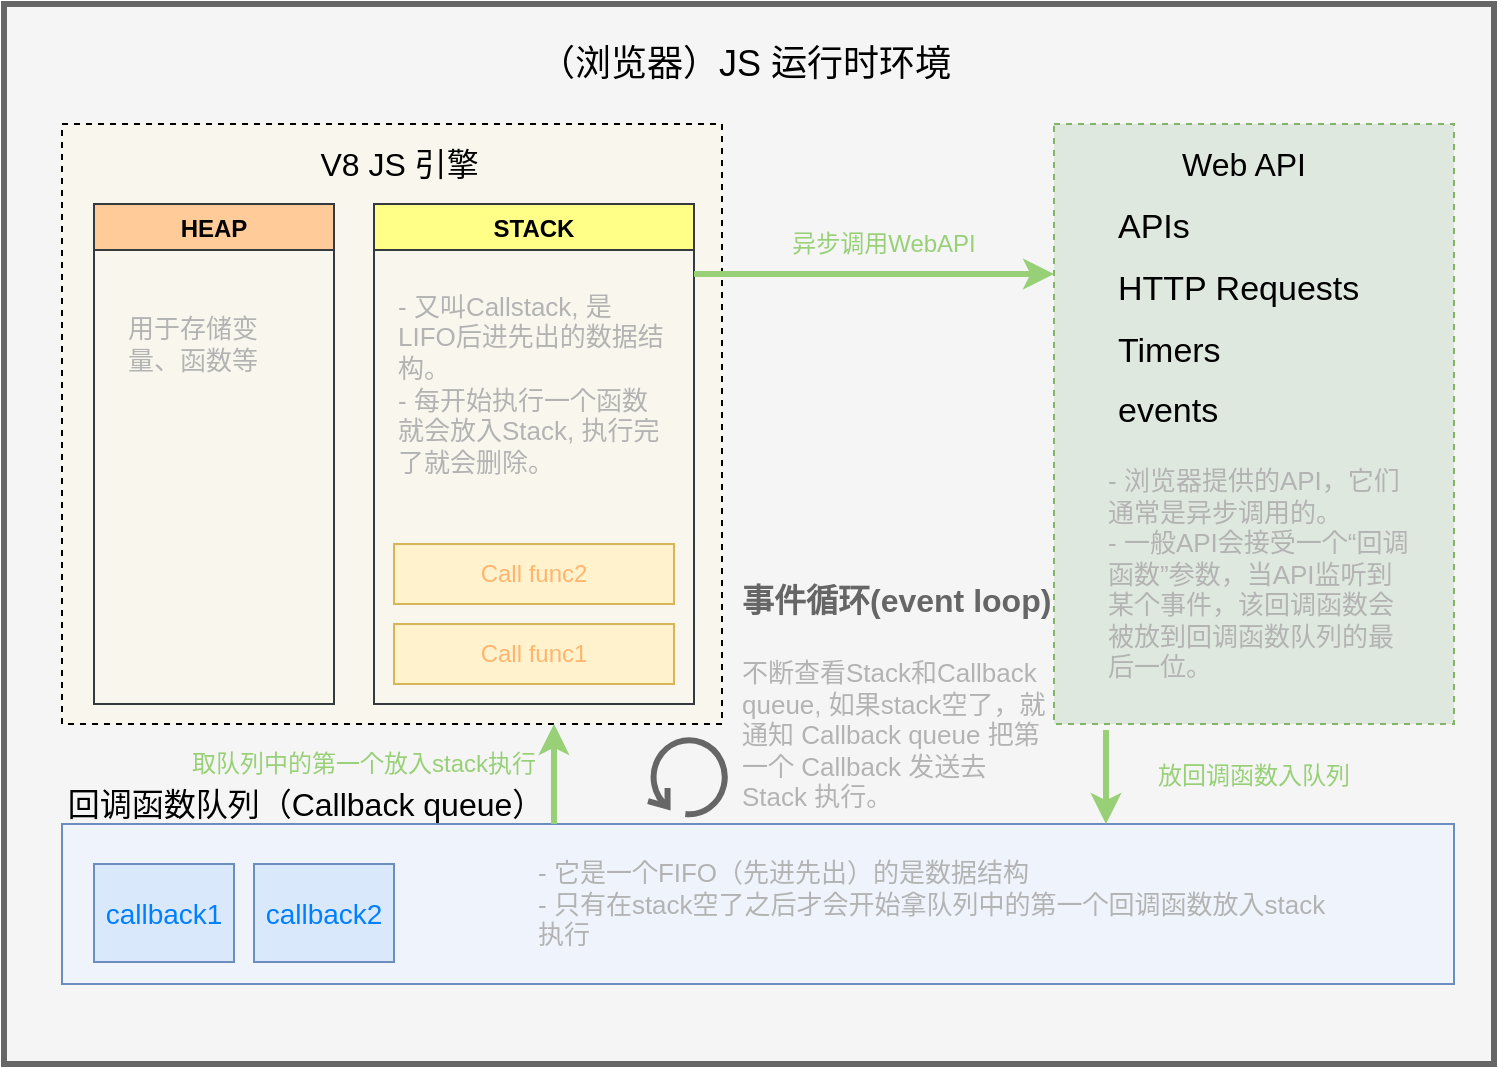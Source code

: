 <mxfile version="12.8.8" type="device"><diagram id="6viDbKSOGGLUfVRB1ty6" name="Page-1"><mxGraphModel dx="946" dy="565" grid="1" gridSize="10" guides="1" tooltips="1" connect="1" arrows="1" fold="1" page="1" pageScale="1" pageWidth="850" pageHeight="1100" math="0" shadow="0"><root><mxCell id="0"/><mxCell id="1" parent="0"/><mxCell id="RJm1Smni7npuTRH8grXC-21" value="" style="rounded=0;whiteSpace=wrap;html=1;fillColor=#f5f5f5;strokeColor=#666666;fontColor=#333333;strokeWidth=3;" vertex="1" parent="1"><mxGeometry x="55" y="30" width="745" height="530" as="geometry"/></mxCell><mxCell id="RJm1Smni7npuTRH8grXC-23" value="&lt;font style=&quot;font-size: 18px&quot;&gt;（浏览器）JS 运行时环境&lt;/font&gt;" style="text;html=1;strokeColor=none;fillColor=none;align=center;verticalAlign=middle;whiteSpace=wrap;rounded=0;" vertex="1" parent="1"><mxGeometry x="308" y="40" width="235" height="40" as="geometry"/></mxCell><mxCell id="RJm1Smni7npuTRH8grXC-24" value="" style="rounded=0;whiteSpace=wrap;html=1;fillColor=#f9f7ed;strokeColor=#000000;dashed=1;" vertex="1" parent="1"><mxGeometry x="84" y="90" width="330" height="300" as="geometry"/></mxCell><mxCell id="RJm1Smni7npuTRH8grXC-27" value="&lt;font style=&quot;font-size: 16px&quot;&gt;V8 JS 引擎&amp;nbsp;&lt;/font&gt;" style="text;html=1;strokeColor=none;fillColor=none;align=center;verticalAlign=middle;whiteSpace=wrap;rounded=0;dashed=1;" vertex="1" parent="1"><mxGeometry x="210" y="100" width="90" height="20" as="geometry"/></mxCell><mxCell id="RJm1Smni7npuTRH8grXC-30" value="HEAP" style="swimlane;fillColor=#ffcc99;strokeColor=#36393d;" vertex="1" parent="1"><mxGeometry x="100" y="130" width="120" height="250" as="geometry"><mxRectangle x="100" y="130" width="70" height="23" as="alternateBounds"/></mxGeometry></mxCell><mxCell id="RJm1Smni7npuTRH8grXC-41" value="STACK" style="swimlane;fillColor=#ffff88;strokeColor=#36393d;" vertex="1" parent="1"><mxGeometry x="240" y="130" width="160" height="250" as="geometry"><mxRectangle x="100" y="130" width="70" height="23" as="alternateBounds"/></mxGeometry></mxCell><mxCell id="RJm1Smni7npuTRH8grXC-42" value="" style="rounded=0;whiteSpace=wrap;html=1;fillColor=#DFE8DF;dashed=1;strokeColor=#82b366;" vertex="1" parent="1"><mxGeometry x="580" y="90" width="200" height="300" as="geometry"/></mxCell><mxCell id="RJm1Smni7npuTRH8grXC-43" value="&lt;font style=&quot;font-size: 16px&quot;&gt;Web API&lt;/font&gt;" style="text;html=1;strokeColor=none;fillColor=none;align=center;verticalAlign=middle;whiteSpace=wrap;rounded=0;dashed=1;" vertex="1" parent="1"><mxGeometry x="630" y="100" width="90" height="20" as="geometry"/></mxCell><mxCell id="RJm1Smni7npuTRH8grXC-44" value="" style="rounded=0;whiteSpace=wrap;html=1;strokeColor=#6c8ebf;fillColor=#EFF4FC;" vertex="1" parent="1"><mxGeometry x="84" y="440" width="696" height="80" as="geometry"/></mxCell><mxCell id="RJm1Smni7npuTRH8grXC-45" value="&lt;font style=&quot;font-size: 16px&quot;&gt;回调函数队列（Callback queue）&lt;/font&gt;" style="text;html=1;strokeColor=none;fillColor=none;align=center;verticalAlign=middle;whiteSpace=wrap;rounded=0;dashed=1;" vertex="1" parent="1"><mxGeometry x="82" y="420" width="248" height="20" as="geometry"/></mxCell><mxCell id="RJm1Smni7npuTRH8grXC-46" value="&lt;font style=&quot;font-size: 14px&quot; color=&quot;#007fff&quot;&gt;callback1&lt;/font&gt;" style="rounded=0;whiteSpace=wrap;html=1;strokeColor=#6c8ebf;fillColor=#dae8fc;" vertex="1" parent="1"><mxGeometry x="100" y="460" width="70" height="49" as="geometry"/></mxCell><mxCell id="RJm1Smni7npuTRH8grXC-47" value="&lt;font style=&quot;font-size: 14px&quot; color=&quot;#007fff&quot;&gt;callback2&lt;/font&gt;" style="rounded=0;whiteSpace=wrap;html=1;strokeColor=#6c8ebf;fillColor=#dae8fc;" vertex="1" parent="1"><mxGeometry x="180" y="460" width="70" height="49" as="geometry"/></mxCell><mxCell id="RJm1Smni7npuTRH8grXC-48" value="&lt;font color=&quot;#ffb570&quot;&gt;Call func1&lt;/font&gt;" style="rounded=0;whiteSpace=wrap;html=1;strokeColor=#d6b656;fillColor=#fff2cc;" vertex="1" parent="1"><mxGeometry x="250" y="340" width="140" height="30" as="geometry"/></mxCell><mxCell id="RJm1Smni7npuTRH8grXC-49" value="&lt;font color=&quot;#ffb570&quot;&gt;Call func2&lt;/font&gt;" style="rounded=0;whiteSpace=wrap;html=1;strokeColor=#d6b656;fillColor=#fff2cc;" vertex="1" parent="1"><mxGeometry x="250" y="300" width="140" height="30" as="geometry"/></mxCell><mxCell id="RJm1Smni7npuTRH8grXC-50" value="&lt;font style=&quot;font-size: 17px ; line-height: 180%&quot;&gt;APIs&lt;br&gt;HTTP Requests&lt;br&gt;Timers&lt;br&gt;events&lt;/font&gt;" style="text;html=1;strokeColor=none;fillColor=none;align=left;verticalAlign=middle;whiteSpace=wrap;rounded=0;" vertex="1" parent="1"><mxGeometry x="610" y="120" width="130" height="135" as="geometry"/></mxCell><mxCell id="RJm1Smni7npuTRH8grXC-53" value="&lt;h1&gt;&lt;font style=&quot;font-size: 16px&quot; color=&quot;#666666&quot;&gt;事件循环(event loop)&lt;/font&gt;&lt;/h1&gt;&lt;div&gt;&lt;font style=&quot;font-size: 13px&quot; color=&quot;#b3b3b3&quot;&gt;不断查看Stack和Callback queue, 如果stack空了，就通知 Callback queue 把第一个 Callback 发送去 Stack 执行。&lt;/font&gt;&lt;/div&gt;" style="text;html=1;strokeColor=none;fillColor=none;spacing=5;spacingTop=-20;whiteSpace=wrap;overflow=hidden;rounded=0;" vertex="1" parent="1"><mxGeometry x="419" y="306" width="165" height="134" as="geometry"/></mxCell><mxCell id="RJm1Smni7npuTRH8grXC-60" value="" style="shape=mxgraph.bpmn.loop;html=1;outlineConnect=0;strokeColor=#666666;strokeWidth=3;fillColor=#DFE8DF;gradientColor=none;" vertex="1" parent="1"><mxGeometry x="377" y="396" width="40" height="40" as="geometry"/></mxCell><mxCell id="RJm1Smni7npuTRH8grXC-61" value="&lt;font color=&quot;#b3b3b3&quot; style=&quot;font-size: 13px&quot;&gt;用于存储变量、函数等&lt;/font&gt;" style="text;html=1;strokeColor=none;fillColor=none;align=left;verticalAlign=middle;whiteSpace=wrap;rounded=0;" vertex="1" parent="1"><mxGeometry x="115" y="170" width="90" height="60" as="geometry"/></mxCell><mxCell id="RJm1Smni7npuTRH8grXC-62" value="&lt;font color=&quot;#b3b3b3&quot; style=&quot;font-size: 13px&quot;&gt;- 又叫Callstack, 是LIFO后进先出的数据结构。&lt;br&gt;- 每开始执行一个函数就会放入Stack, 执行完了就会删除。&lt;/font&gt;" style="text;html=1;strokeColor=none;fillColor=none;align=left;verticalAlign=middle;whiteSpace=wrap;rounded=0;" vertex="1" parent="1"><mxGeometry x="250" y="170" width="135" height="100" as="geometry"/></mxCell><mxCell id="RJm1Smni7npuTRH8grXC-63" value="&lt;font color=&quot;#b3b3b3&quot; style=&quot;font-size: 13px&quot;&gt;- 浏览器提供的API，它们通常是异步调用的。&lt;br&gt;- 一般API会接受一个“回调函数”参数，当API监听到某个事件，该回调函数会被放到回调函数队列的最后一位。&lt;br&gt;&lt;/font&gt;" style="text;html=1;strokeColor=none;fillColor=none;align=left;verticalAlign=middle;whiteSpace=wrap;rounded=0;" vertex="1" parent="1"><mxGeometry x="605" y="250" width="155" height="130" as="geometry"/></mxCell><mxCell id="RJm1Smni7npuTRH8grXC-64" value="&lt;font color=&quot;#b3b3b3&quot; style=&quot;font-size: 13px&quot;&gt;- 它是一个FIFO（先进先出）的是数据结构&lt;br&gt;- 只有在stack空了之后才会开始拿队列中的第一个回调函数放入stack执行&lt;br&gt;&lt;/font&gt;" style="text;html=1;strokeColor=none;fillColor=none;align=left;verticalAlign=middle;whiteSpace=wrap;rounded=0;" vertex="1" parent="1"><mxGeometry x="319.5" y="455" width="400.5" height="50" as="geometry"/></mxCell><mxCell id="RJm1Smni7npuTRH8grXC-66" value="" style="endArrow=classic;html=1;strokeWidth=3;entryX=0;entryY=0.25;entryDx=0;entryDy=0;strokeColor=#97D077;fillColor=#cce5ff;" edge="1" parent="1" target="RJm1Smni7npuTRH8grXC-42"><mxGeometry width="50" height="50" relative="1" as="geometry"><mxPoint x="400" y="165" as="sourcePoint"/><mxPoint x="500" y="175" as="targetPoint"/></mxGeometry></mxCell><mxCell id="RJm1Smni7npuTRH8grXC-67" value="&lt;font color=&quot;#97d077&quot;&gt;异步调用WebAPI&lt;/font&gt;" style="text;html=1;strokeColor=none;fillColor=none;align=center;verticalAlign=middle;whiteSpace=wrap;rounded=0;" vertex="1" parent="1"><mxGeometry x="440" y="140" width="110" height="20" as="geometry"/></mxCell><mxCell id="RJm1Smni7npuTRH8grXC-68" value="" style="endArrow=classic;html=1;strokeWidth=3;strokeColor=#97D077;exitX=0.13;exitY=1.01;exitDx=0;exitDy=0;entryX=0.75;entryY=0;entryDx=0;entryDy=0;exitPerimeter=0;" edge="1" parent="1" source="RJm1Smni7npuTRH8grXC-42" target="RJm1Smni7npuTRH8grXC-44"><mxGeometry width="50" height="50" relative="1" as="geometry"><mxPoint x="410" y="175" as="sourcePoint"/><mxPoint x="680" y="438" as="targetPoint"/></mxGeometry></mxCell><mxCell id="RJm1Smni7npuTRH8grXC-71" value="&lt;font color=&quot;#97d077&quot;&gt;放回调函数入队列&lt;/font&gt;" style="text;html=1;strokeColor=none;fillColor=none;align=center;verticalAlign=middle;whiteSpace=wrap;rounded=0;" vertex="1" parent="1"><mxGeometry x="620" y="406" width="120" height="20" as="geometry"/></mxCell><mxCell id="RJm1Smni7npuTRH8grXC-72" value="" style="endArrow=classic;html=1;strokeWidth=3;strokeColor=#97D077;exitX=1;exitY=1;exitDx=0;exitDy=0;" edge="1" parent="1" source="RJm1Smni7npuTRH8grXC-45"><mxGeometry width="50" height="50" relative="1" as="geometry"><mxPoint x="410" y="175" as="sourcePoint"/><mxPoint x="330" y="390" as="targetPoint"/></mxGeometry></mxCell><mxCell id="RJm1Smni7npuTRH8grXC-73" value="&lt;font color=&quot;#97d077&quot;&gt;取队列中的第一个放入stack执行&lt;/font&gt;" style="text;html=1;strokeColor=none;fillColor=none;align=center;verticalAlign=middle;whiteSpace=wrap;rounded=0;" vertex="1" parent="1"><mxGeometry x="140" y="400" width="190" height="20" as="geometry"/></mxCell></root></mxGraphModel></diagram></mxfile>